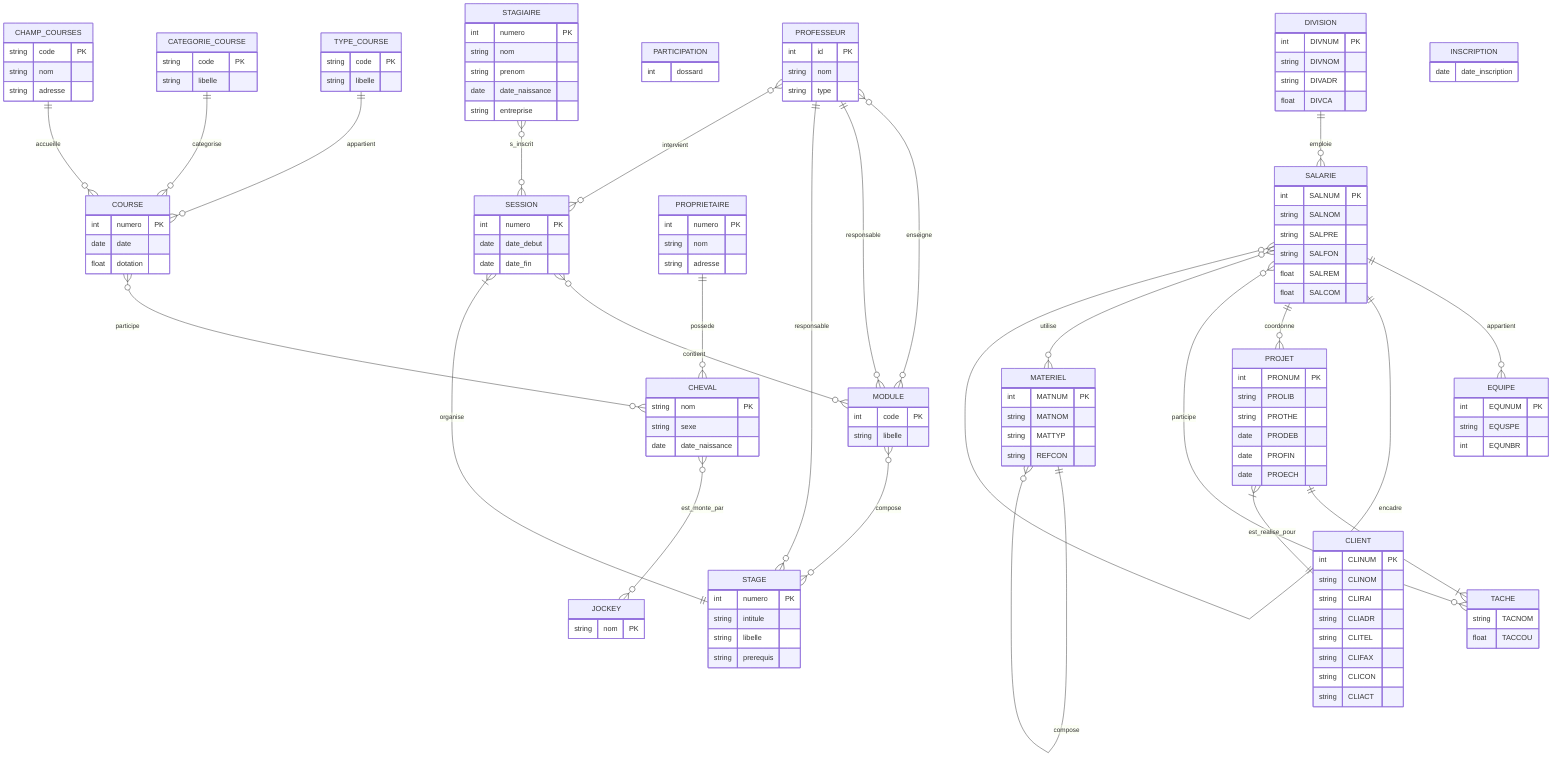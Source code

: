 erDiagram
    %% Énoncé 1 - Entreprise
    DIVISION {
        int DIVNUM PK
        string DIVNOM
        string DIVADR
        float DIVCA
    }
    SALARIE {
        int SALNUM PK
        string SALNOM
        string SALPRE
        string SALFON
        float SALREM
        float SALCOM
    }
    EQUIPE {
        int EQUNUM PK
        string EQUSPE
        int EQUNBR
    }
    PROJET {
        int PRONUM PK
        string PROLIB
        string PROTHE
        date PRODEB
        date PROFIN
        date PROECH
    }
    TACHE {
        string TACNOM
        float TACCOU
    }
    MATERIEL {
        int MATNUM PK
        string MATNOM
        string MATTYP
        string REFCON
    }
    CLIENT {
        int CLINUM PK
        string CLINOM
        string CLIRAI
        string CLIADR
        string CLITEL
        string CLIFAX
        string CLICON
        string CLIACT
    }

    DIVISION ||--o{ SALARIE : emploie
    SALARIE ||--o{ EQUIPE : appartient
    SALARIE ||--o{ SALARIE : encadre
    SALARIE ||--o{ PROJET : coordonne
    PROJET ||--|{ TACHE : contient
    PROJET }|--|| CLIENT : est_realise_pour
    SALARIE }o--o{ TACHE : participe
    MATERIEL ||--o{ MATERIEL : compose
    SALARIE }o--o{ MATERIEL : utilise

    %% Énoncé 2 - Courses de chevaux
    TYPE_COURSE {
        string code PK
        string libelle
    }
    COURSE {
        int numero PK
        date date
        float dotation
    }
    CHAMP_COURSES {
        string code PK
        string nom
        string adresse
    }
    CATEGORIE_COURSE {
        string code PK
        string libelle
    }
    PROPRIETAIRE {
        int numero PK
        string nom
        string adresse
    }
    CHEVAL {
        string nom PK
        string sexe
        date date_naissance
    }
    JOCKEY {
        string nom PK
    }
    PARTICIPATION {
        int dossard
    }

    TYPE_COURSE ||--o{ COURSE : appartient
    CATEGORIE_COURSE ||--o{ COURSE : categorise
    CHAMP_COURSES ||--o{ COURSE : accueille
    PROPRIETAIRE ||--o{ CHEVAL : possede
    COURSE }o--o{ CHEVAL : participe
    CHEVAL }o--o{ JOCKEY : est_monte_par

    %% Énoncé 3 - Formation
    STAGIAIRE {
        int numero PK
        string nom
        string prenom
        date date_naissance
        string entreprise
    }
    STAGE {
        int numero PK
        string intitule
        string libelle
        string prerequis
    }
    SESSION {
        int numero PK
        date date_debut
        date date_fin
    }
    MODULE {
        int code PK
        string libelle
    }
    PROFESSEUR {
        int id PK
        string nom
        string type
    }
    INSCRIPTION {
        date date_inscription
    }

    STAGIAIRE }o--o{ SESSION : s_inscrit
    STAGE ||--|{ SESSION : organise
    MODULE }o--o{ STAGE : compose
    PROFESSEUR }o--o{ MODULE : enseigne
    PROFESSEUR ||--o{ MODULE : responsable
    PROFESSEUR ||--o{ STAGE : responsable
    SESSION }o--o{ MODULE : contient
    PROFESSEUR }o--o{ SESSION : intervient